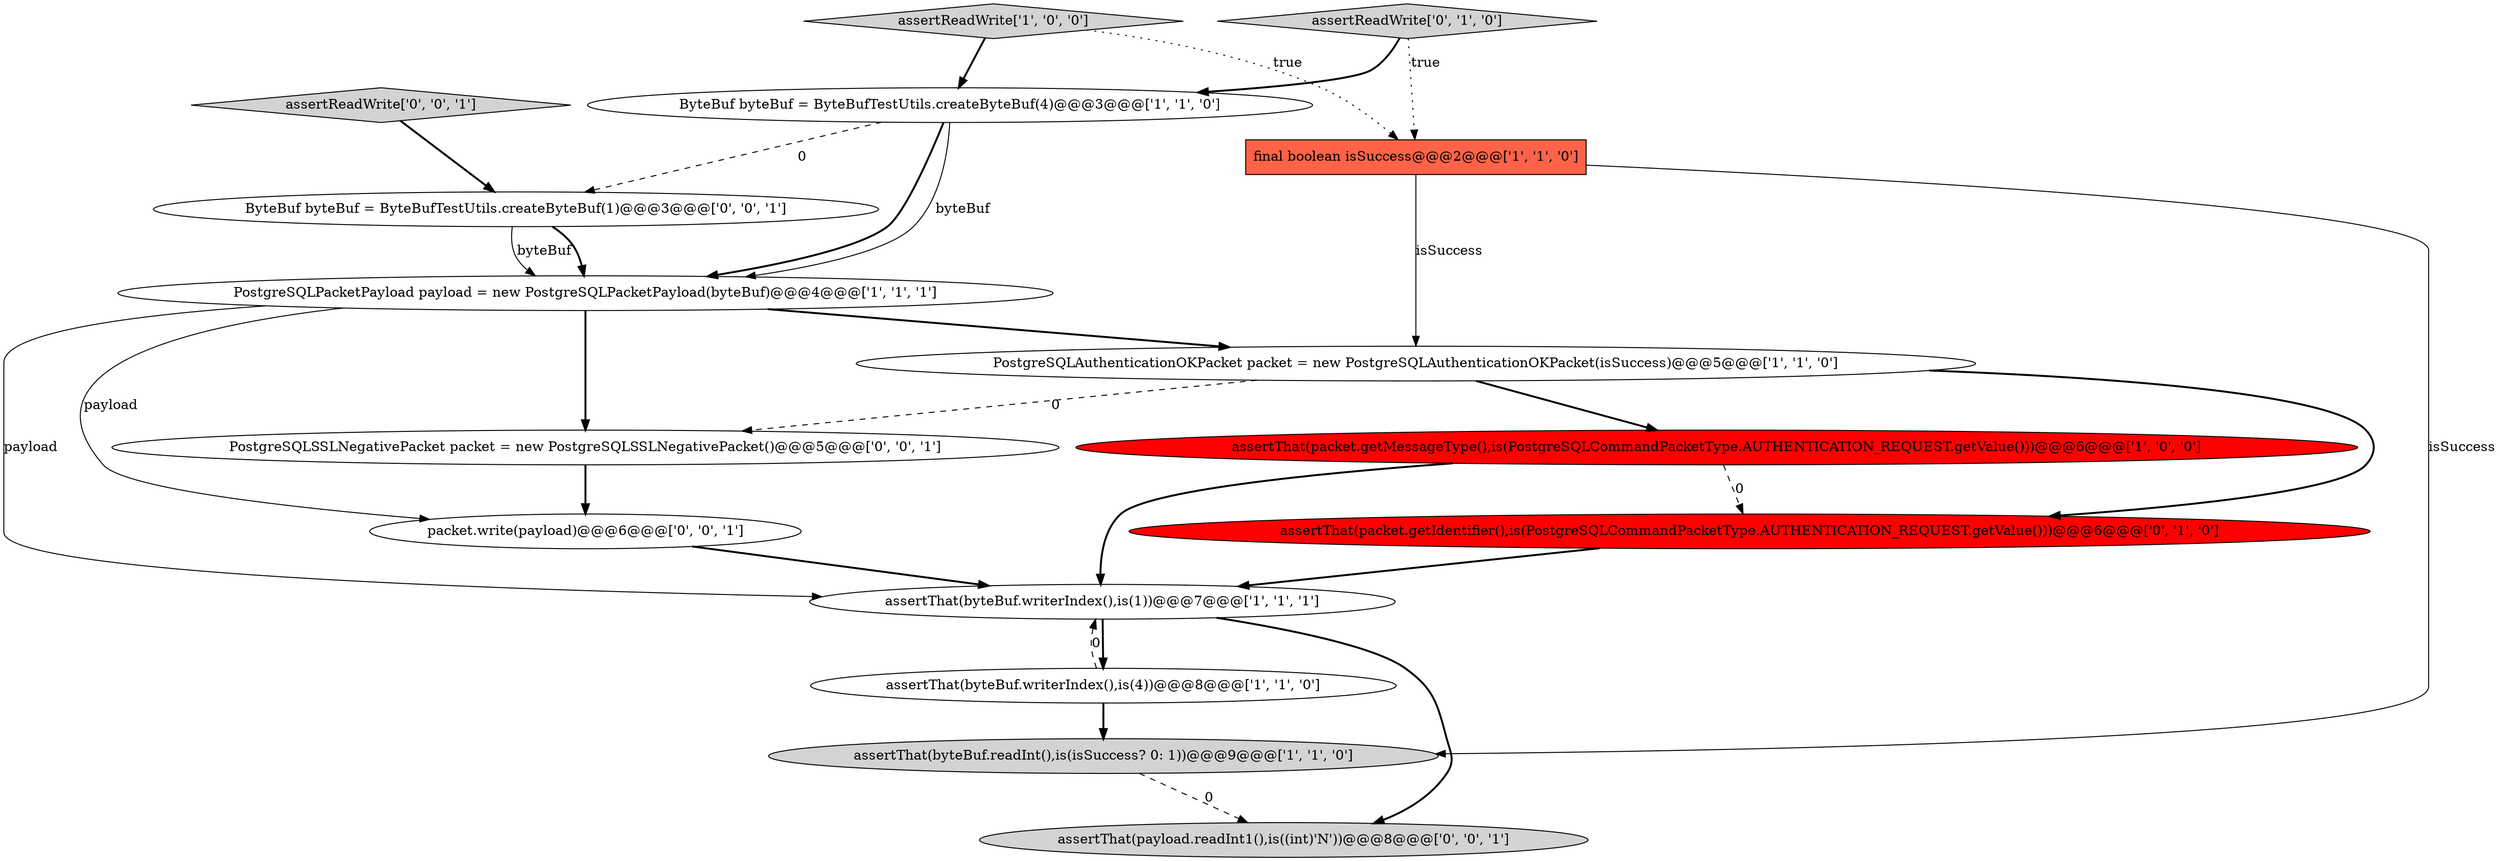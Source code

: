digraph {
2 [style = filled, label = "PostgreSQLAuthenticationOKPacket packet = new PostgreSQLAuthenticationOKPacket(isSuccess)@@@5@@@['1', '1', '0']", fillcolor = white, shape = ellipse image = "AAA0AAABBB1BBB"];
0 [style = filled, label = "assertThat(byteBuf.writerIndex(),is(4))@@@8@@@['1', '1', '0']", fillcolor = white, shape = ellipse image = "AAA0AAABBB1BBB"];
10 [style = filled, label = "assertThat(packet.getIdentifier(),is(PostgreSQLCommandPacketType.AUTHENTICATION_REQUEST.getValue()))@@@6@@@['0', '1', '0']", fillcolor = red, shape = ellipse image = "AAA1AAABBB2BBB"];
12 [style = filled, label = "ByteBuf byteBuf = ByteBufTestUtils.createByteBuf(1)@@@3@@@['0', '0', '1']", fillcolor = white, shape = ellipse image = "AAA0AAABBB3BBB"];
3 [style = filled, label = "PostgreSQLPacketPayload payload = new PostgreSQLPacketPayload(byteBuf)@@@4@@@['1', '1', '1']", fillcolor = white, shape = ellipse image = "AAA0AAABBB1BBB"];
1 [style = filled, label = "final boolean isSuccess@@@2@@@['1', '1', '0']", fillcolor = tomato, shape = box image = "AAA0AAABBB1BBB"];
7 [style = filled, label = "assertThat(packet.getMessageType(),is(PostgreSQLCommandPacketType.AUTHENTICATION_REQUEST.getValue()))@@@6@@@['1', '0', '0']", fillcolor = red, shape = ellipse image = "AAA1AAABBB1BBB"];
4 [style = filled, label = "assertThat(byteBuf.writerIndex(),is(1))@@@7@@@['1', '1', '1']", fillcolor = white, shape = ellipse image = "AAA0AAABBB1BBB"];
6 [style = filled, label = "assertReadWrite['1', '0', '0']", fillcolor = lightgray, shape = diamond image = "AAA0AAABBB1BBB"];
5 [style = filled, label = "assertThat(byteBuf.readInt(),is(isSuccess? 0: 1))@@@9@@@['1', '1', '0']", fillcolor = lightgray, shape = ellipse image = "AAA0AAABBB1BBB"];
11 [style = filled, label = "assertThat(payload.readInt1(),is((int)'N'))@@@8@@@['0', '0', '1']", fillcolor = lightgray, shape = ellipse image = "AAA0AAABBB3BBB"];
13 [style = filled, label = "packet.write(payload)@@@6@@@['0', '0', '1']", fillcolor = white, shape = ellipse image = "AAA0AAABBB3BBB"];
9 [style = filled, label = "assertReadWrite['0', '1', '0']", fillcolor = lightgray, shape = diamond image = "AAA0AAABBB2BBB"];
14 [style = filled, label = "assertReadWrite['0', '0', '1']", fillcolor = lightgray, shape = diamond image = "AAA0AAABBB3BBB"];
8 [style = filled, label = "ByteBuf byteBuf = ByteBufTestUtils.createByteBuf(4)@@@3@@@['1', '1', '0']", fillcolor = white, shape = ellipse image = "AAA0AAABBB1BBB"];
15 [style = filled, label = "PostgreSQLSSLNegativePacket packet = new PostgreSQLSSLNegativePacket()@@@5@@@['0', '0', '1']", fillcolor = white, shape = ellipse image = "AAA0AAABBB3BBB"];
15->13 [style = bold, label=""];
12->3 [style = solid, label="byteBuf"];
3->4 [style = solid, label="payload"];
8->3 [style = bold, label=""];
1->5 [style = solid, label="isSuccess"];
8->3 [style = solid, label="byteBuf"];
6->1 [style = dotted, label="true"];
8->12 [style = dashed, label="0"];
0->4 [style = dashed, label="0"];
3->15 [style = bold, label=""];
7->4 [style = bold, label=""];
2->10 [style = bold, label=""];
9->8 [style = bold, label=""];
4->0 [style = bold, label=""];
2->15 [style = dashed, label="0"];
3->2 [style = bold, label=""];
5->11 [style = dashed, label="0"];
1->2 [style = solid, label="isSuccess"];
14->12 [style = bold, label=""];
6->8 [style = bold, label=""];
9->1 [style = dotted, label="true"];
10->4 [style = bold, label=""];
7->10 [style = dashed, label="0"];
12->3 [style = bold, label=""];
2->7 [style = bold, label=""];
4->11 [style = bold, label=""];
3->13 [style = solid, label="payload"];
0->5 [style = bold, label=""];
13->4 [style = bold, label=""];
}
